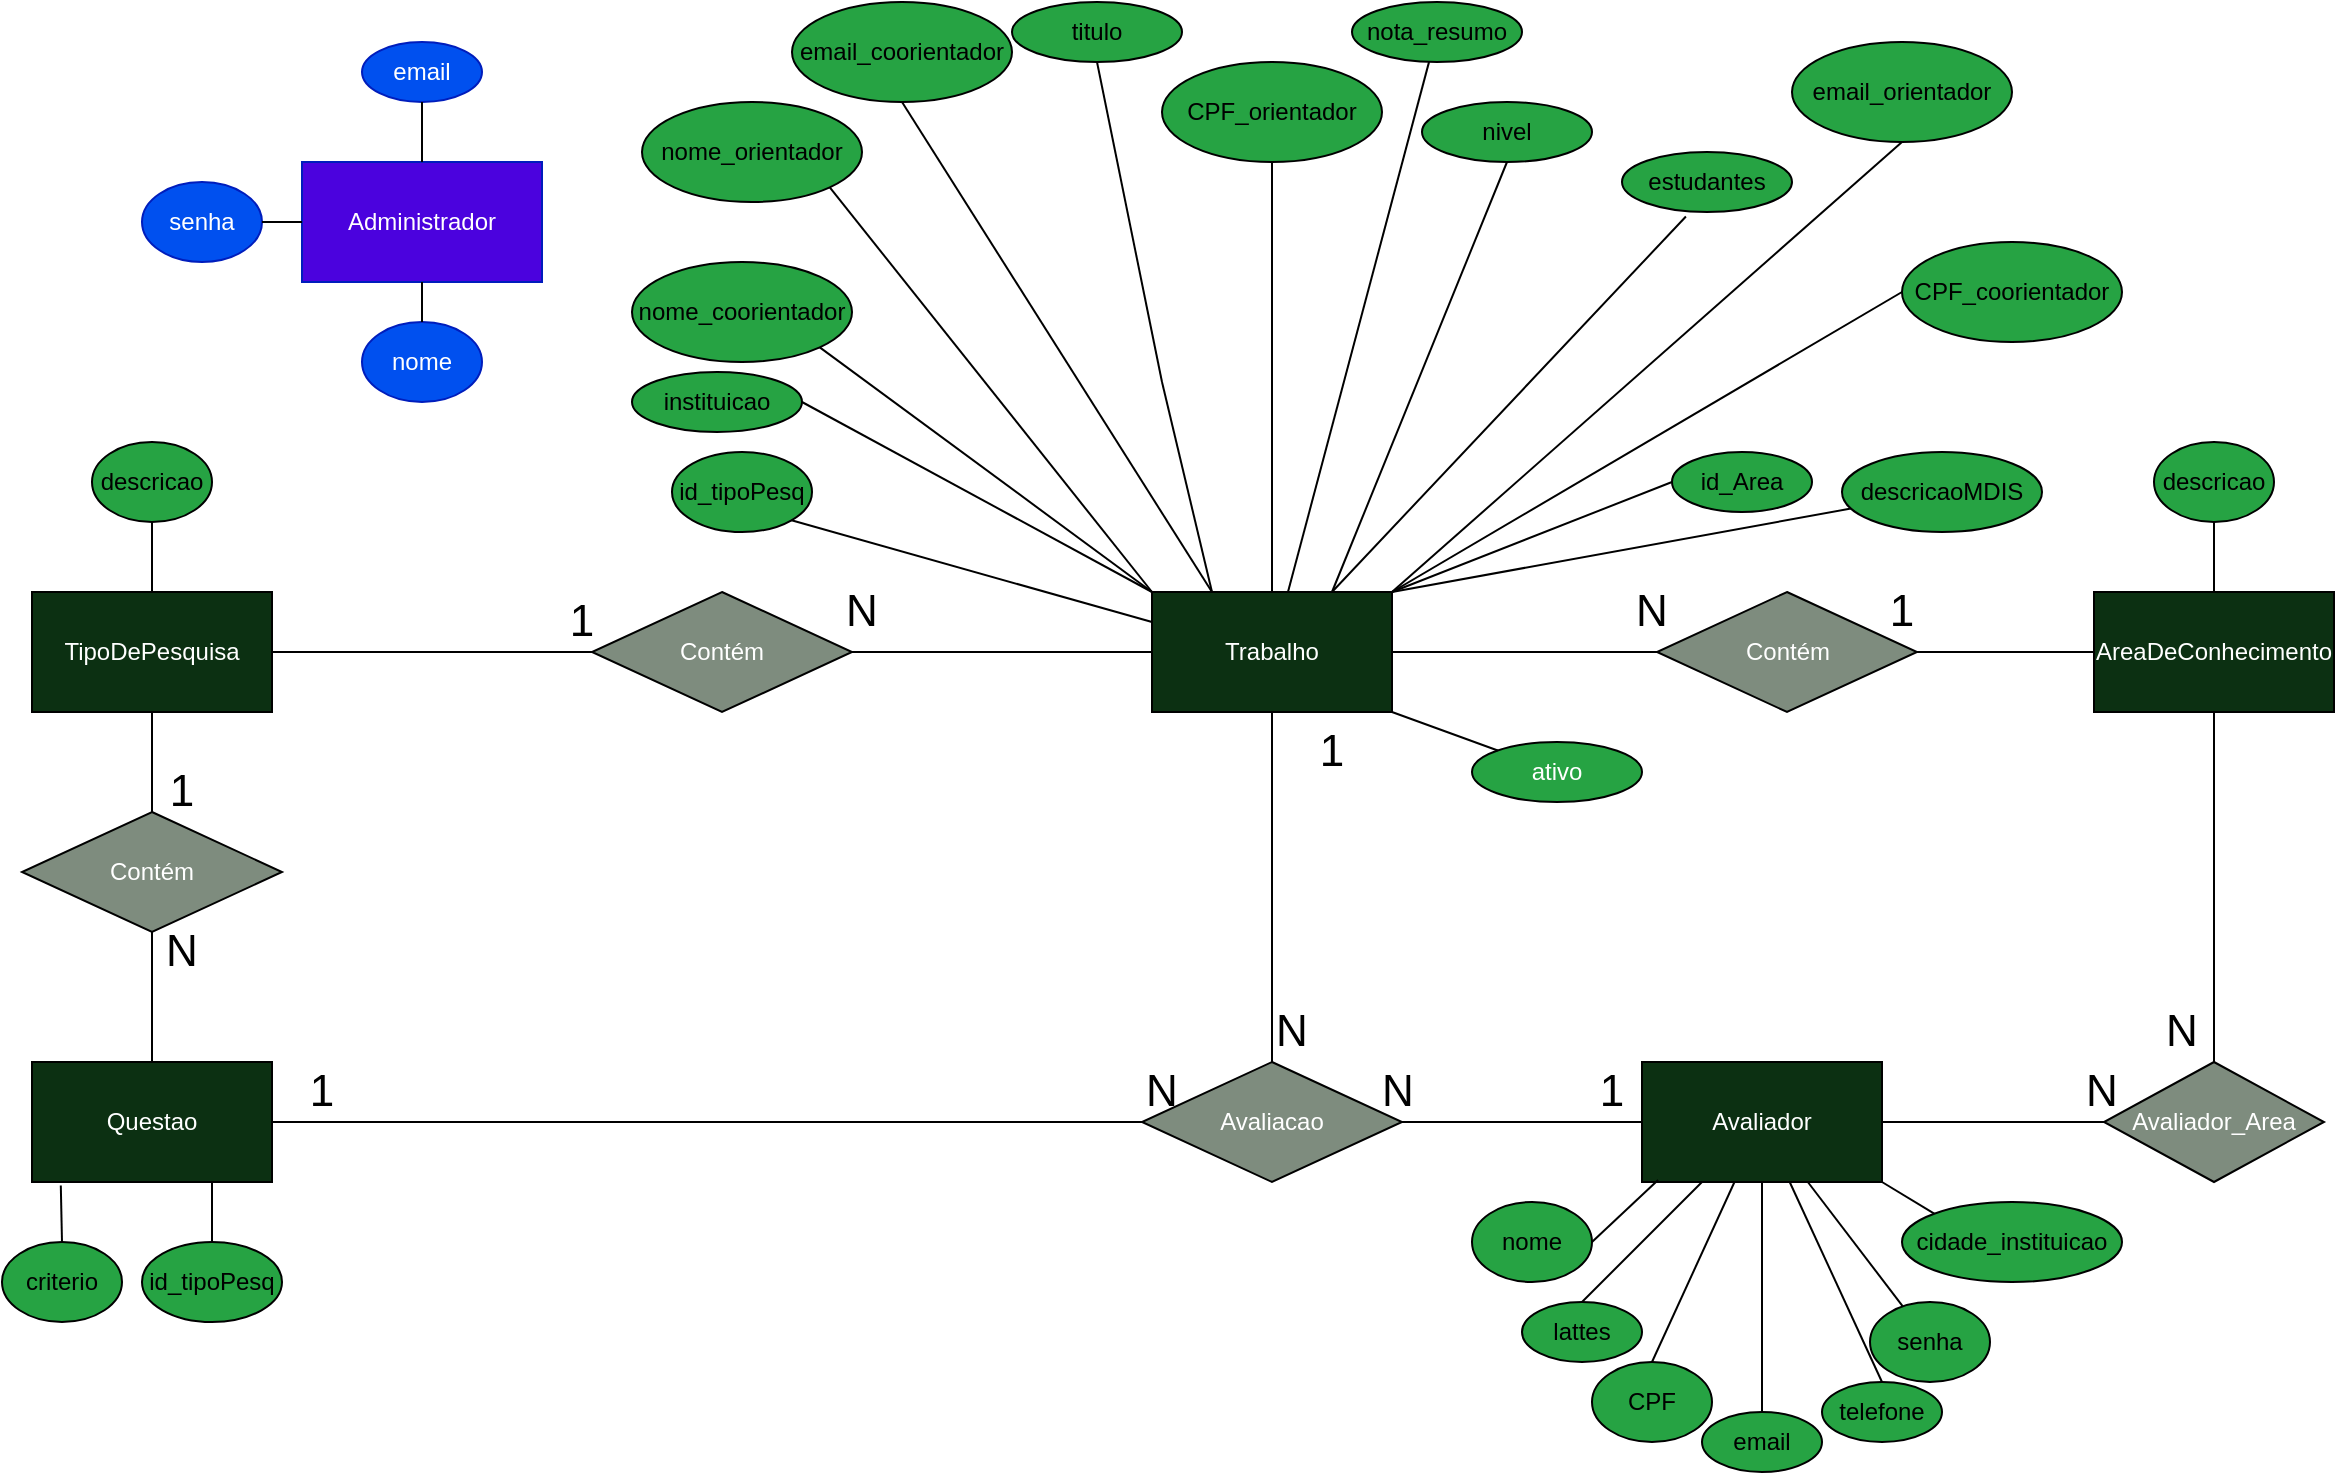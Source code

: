 <mxfile>
    <diagram id="l3r-Q1mw7pOWZn987oXi" name="Page-1">
        <mxGraphModel dx="1367" dy="1425" grid="1" gridSize="10" guides="1" tooltips="1" connect="1" arrows="1" fold="1" page="1" pageScale="1" pageWidth="827" pageHeight="1169" math="0" shadow="0">
            <root>
                <mxCell id="0"/>
                <mxCell id="1" parent="0"/>
                <mxCell id="3" value="Administrador" style="rounded=0;whiteSpace=wrap;html=1;fillColor=#4b02de;strokeColor=#001DBC;fontColor=#ffffff;fontStyle=0;" parent="1" vertex="1">
                    <mxGeometry x="-370" y="-210" width="120" height="60" as="geometry"/>
                </mxCell>
                <mxCell id="4" value="Avaliador&lt;span style=&quot;color: rgba(0, 0, 0, 0); font-family: monospace; font-size: 0px; text-align: start;&quot;&gt;%3CmxGraphModel%3E%3Croot%3E%3CmxCell%20id%3D%220%22%2F%3E%3CmxCell%20id%3D%221%22%20parent%3D%220%22%2F%3E%3CmxCell%20id%3D%222%22%20value%3D%22Administrador%22%20style%3D%22rounded%3D0%3BwhiteSpace%3Dwrap%3Bhtml%3D1%3B%22%20vertex%3D%221%22%20parent%3D%221%22%3E%3CmxGeometry%20x%3D%2290%22%20y%3D%22100%22%20width%3D%22120%22%20height%3D%2260%22%20as%3D%22geometry%22%2F%3E%3C%2FmxCell%3E%3C%2Froot%3E%3C%2FmxGraphModel%3E&lt;/span&gt;" style="rounded=0;whiteSpace=wrap;html=1;fillColor=#0C3012;strokeColor=#000000;fontColor=#FFFFFF;fontStyle=0;" parent="1" vertex="1">
                    <mxGeometry x="300" y="240" width="120" height="60" as="geometry"/>
                </mxCell>
                <mxCell id="6" value="TipoDePesquisa" style="rounded=0;whiteSpace=wrap;html=1;fillColor=#0c3012;strokeColor=#000000;fontColor=#FFFFFF;fontStyle=0;" parent="1" vertex="1">
                    <mxGeometry x="-505" y="5" width="120" height="60" as="geometry"/>
                </mxCell>
                <mxCell id="7" value="Trabalho" style="rounded=0;whiteSpace=wrap;html=1;fillColor=#0C3012;strokeColor=#000000;fontColor=#FFFFFF;fontStyle=0" parent="1" vertex="1">
                    <mxGeometry x="55" y="5" width="120" height="60" as="geometry"/>
                </mxCell>
                <mxCell id="8" value="AreaDeConhecimento" style="rounded=0;whiteSpace=wrap;html=1;fillColor=#0C3012;strokeColor=#000000;fontColor=#FFFFFF;fontStyle=0;" parent="1" vertex="1">
                    <mxGeometry x="526" y="5" width="120" height="60" as="geometry"/>
                </mxCell>
                <mxCell id="14" value="Avaliador_Area" style="rhombus;whiteSpace=wrap;html=1;fillColor=#7E8C7E;strokeColor=#000000;fontColor=#ffffff;" parent="1" vertex="1">
                    <mxGeometry x="531" y="240" width="110" height="60" as="geometry"/>
                </mxCell>
                <mxCell id="15" value="" style="endArrow=none;html=1;" parent="1" source="14" target="4" edge="1">
                    <mxGeometry width="50" height="50" relative="1" as="geometry">
                        <mxPoint x="561" y="520" as="sourcePoint"/>
                        <mxPoint x="611" y="470" as="targetPoint"/>
                    </mxGeometry>
                </mxCell>
                <mxCell id="16" value="" style="endArrow=none;html=1;exitX=0.5;exitY=0;exitDx=0;exitDy=0;entryX=0.5;entryY=1;entryDx=0;entryDy=0;" parent="1" source="14" target="8" edge="1">
                    <mxGeometry width="50" height="50" relative="1" as="geometry">
                        <mxPoint x="360" y="340" as="sourcePoint"/>
                        <mxPoint x="410" y="100" as="targetPoint"/>
                    </mxGeometry>
                </mxCell>
                <mxCell id="21" value="Avaliacao" style="rhombus;whiteSpace=wrap;html=1;fillColor=#7E8C7E;fontColor=#ffffff;strokeColor=#000000;" parent="1" vertex="1">
                    <mxGeometry x="50" y="240" width="130" height="60" as="geometry"/>
                </mxCell>
                <mxCell id="22" value="" style="endArrow=none;html=1;entryX=1;entryY=0.5;entryDx=0;entryDy=0;exitX=0;exitY=0.5;exitDx=0;exitDy=0;" parent="1" source="4" target="21" edge="1">
                    <mxGeometry width="50" height="50" relative="1" as="geometry">
                        <mxPoint x="360" y="230" as="sourcePoint"/>
                        <mxPoint x="410" y="180" as="targetPoint"/>
                    </mxGeometry>
                </mxCell>
                <mxCell id="23" value="" style="endArrow=none;html=1;entryX=0.5;entryY=1;entryDx=0;entryDy=0;exitX=0.5;exitY=0;exitDx=0;exitDy=0;" parent="1" source="21" target="7" edge="1">
                    <mxGeometry width="50" height="50" relative="1" as="geometry">
                        <mxPoint x="360" y="230" as="sourcePoint"/>
                        <mxPoint x="410" y="180" as="targetPoint"/>
                    </mxGeometry>
                </mxCell>
                <mxCell id="26" value="Questao" style="rounded=0;whiteSpace=wrap;html=1;fillColor=#851818;strokeColor=#000000;fontColor=#FFFFFF;fontStyle=0;" parent="1" vertex="1">
                    <mxGeometry x="-505" y="240" width="120" height="60" as="geometry"/>
                </mxCell>
                <mxCell id="39" value="nome" style="ellipse;whiteSpace=wrap;html=1;fillColor=#0050ef;fontColor=#ffffff;strokeColor=#001DBC;" parent="1" vertex="1">
                    <mxGeometry x="-340" y="-130" width="60" height="40" as="geometry"/>
                </mxCell>
                <mxCell id="40" value="email" style="ellipse;whiteSpace=wrap;html=1;fillColor=#0050ef;fontColor=#ffffff;strokeColor=#001DBC;" parent="1" vertex="1">
                    <mxGeometry x="-340" y="-270" width="60" height="30" as="geometry"/>
                </mxCell>
                <mxCell id="41" value="senha" style="ellipse;whiteSpace=wrap;html=1;fillColor=#0050ef;fontColor=#ffffff;strokeColor=#001DBC;" parent="1" vertex="1">
                    <mxGeometry x="-450" y="-200" width="60" height="40" as="geometry"/>
                </mxCell>
                <mxCell id="44" value="" style="endArrow=none;html=1;entryX=0;entryY=0.5;entryDx=0;entryDy=0;exitX=1;exitY=0.5;exitDx=0;exitDy=0;" parent="1" source="41" target="3" edge="1">
                    <mxGeometry width="50" height="50" relative="1" as="geometry">
                        <mxPoint x="-620" y="-360" as="sourcePoint"/>
                        <mxPoint x="-570" y="-410" as="targetPoint"/>
                    </mxGeometry>
                </mxCell>
                <mxCell id="46" value="" style="endArrow=none;html=1;entryX=0.5;entryY=0;entryDx=0;entryDy=0;exitX=0.5;exitY=1;exitDx=0;exitDy=0;" parent="1" source="3" target="39" edge="1">
                    <mxGeometry width="50" height="50" relative="1" as="geometry">
                        <mxPoint x="-380" y="-160" as="sourcePoint"/>
                        <mxPoint x="-350" y="-160" as="targetPoint"/>
                    </mxGeometry>
                </mxCell>
                <mxCell id="47" value="descricao" style="ellipse;whiteSpace=wrap;html=1;fillColor=#26A343;strokeColor=#000000;" parent="1" vertex="1">
                    <mxGeometry x="556" y="-70" width="60" height="40" as="geometry"/>
                </mxCell>
                <mxCell id="48" value="" style="endArrow=none;html=1;exitX=0.5;exitY=1;exitDx=0;exitDy=0;entryX=0.5;entryY=0;entryDx=0;entryDy=0;" parent="1" source="47" target="8" edge="1">
                    <mxGeometry width="50" height="50" relative="1" as="geometry">
                        <mxPoint x="565" y="-110" as="sourcePoint"/>
                        <mxPoint x="615" y="-160" as="targetPoint"/>
                    </mxGeometry>
                </mxCell>
                <mxCell id="55" value="criterio" style="ellipse;whiteSpace=wrap;html=1;fillColor=#26A343;strokeColor=#000000;" parent="1" vertex="1">
                    <mxGeometry x="-520" y="330" width="60" height="40" as="geometry"/>
                </mxCell>
                <mxCell id="56" value="" style="endArrow=none;html=1;entryX=0.12;entryY=1.029;entryDx=0;entryDy=0;exitX=0.5;exitY=0;exitDx=0;exitDy=0;entryPerimeter=0;" parent="1" source="55" target="183" edge="1">
                    <mxGeometry width="50" height="50" relative="1" as="geometry">
                        <mxPoint x="-350" y="402.5" as="sourcePoint"/>
                        <mxPoint x="-300" y="352.5" as="targetPoint"/>
                    </mxGeometry>
                </mxCell>
                <mxCell id="57" value="descricao" style="ellipse;whiteSpace=wrap;html=1;fillColor=#26A343;strokeColor=#000000;" parent="1" vertex="1">
                    <mxGeometry x="-475" y="-70" width="60" height="40" as="geometry"/>
                </mxCell>
                <mxCell id="58" value="" style="endArrow=none;html=1;entryX=0.5;entryY=0;entryDx=0;entryDy=0;exitX=0.5;exitY=1;exitDx=0;exitDy=0;" parent="1" source="57" target="6" edge="1">
                    <mxGeometry width="50" height="50" relative="1" as="geometry">
                        <mxPoint x="-440" y="255" as="sourcePoint"/>
                        <mxPoint x="-390" y="205" as="targetPoint"/>
                    </mxGeometry>
                </mxCell>
                <mxCell id="62" value="" style="endArrow=none;html=1;entryX=0;entryY=0.5;entryDx=0;entryDy=0;exitX=1;exitY=0.5;exitDx=0;exitDy=0;" parent="1" target="21" edge="1">
                    <mxGeometry width="50" height="50" relative="1" as="geometry">
                        <mxPoint x="5" y="270" as="sourcePoint"/>
                        <mxPoint x="55" y="262.5" as="targetPoint"/>
                    </mxGeometry>
                </mxCell>
                <mxCell id="67" value="id_tipoPesq" style="ellipse;whiteSpace=wrap;html=1;fillColor=#26A343;strokeColor=#000000;" parent="1" vertex="1">
                    <mxGeometry x="-450" y="330" width="70" height="40" as="geometry"/>
                </mxCell>
                <mxCell id="68" value="" style="endArrow=none;html=1;entryX=0.75;entryY=1;entryDx=0;entryDy=0;exitX=0.5;exitY=0;exitDx=0;exitDy=0;" parent="1" source="67" target="183" edge="1">
                    <mxGeometry width="50" height="50" relative="1" as="geometry">
                        <mxPoint x="-210" y="400" as="sourcePoint"/>
                        <mxPoint x="-160" y="350" as="targetPoint"/>
                    </mxGeometry>
                </mxCell>
                <mxCell id="69" value="" style="endArrow=none;html=1;entryX=0.5;entryY=1;entryDx=0;entryDy=0;exitX=0.5;exitY=0;exitDx=0;exitDy=0;startArrow=none;" parent="1" source="152" target="6" edge="1">
                    <mxGeometry width="50" height="50" relative="1" as="geometry">
                        <mxPoint x="-70" y="255" as="sourcePoint"/>
                        <mxPoint x="-20" y="205" as="targetPoint"/>
                    </mxGeometry>
                </mxCell>
                <mxCell id="71" value="" style="endArrow=none;html=1;entryX=0.5;entryY=1;entryDx=0;entryDy=0;exitX=0.5;exitY=0;exitDx=0;exitDy=0;" parent="1" source="3" target="40" edge="1">
                    <mxGeometry width="50" height="50" relative="1" as="geometry">
                        <mxPoint x="-460" y="-270" as="sourcePoint"/>
                        <mxPoint x="-410" y="-320" as="targetPoint"/>
                    </mxGeometry>
                </mxCell>
                <mxCell id="77" value="" style="endArrow=none;html=1;entryX=1;entryY=0.5;entryDx=0;entryDy=0;exitX=0;exitY=0.5;exitDx=0;exitDy=0;startArrow=none;" parent="1" source="164" target="7" edge="1">
                    <mxGeometry width="50" height="50" relative="1" as="geometry">
                        <mxPoint x="340" y="90" as="sourcePoint"/>
                        <mxPoint x="390" y="40" as="targetPoint"/>
                    </mxGeometry>
                </mxCell>
                <mxCell id="79" value="" style="endArrow=none;html=1;entryX=0;entryY=0.5;entryDx=0;entryDy=0;exitX=1;exitY=0;exitDx=0;exitDy=0;" parent="1" source="7" target="112" edge="1">
                    <mxGeometry width="50" height="50" relative="1" as="geometry">
                        <mxPoint x="340" y="90" as="sourcePoint"/>
                        <mxPoint x="265" y="-110" as="targetPoint"/>
                    </mxGeometry>
                </mxCell>
                <mxCell id="84" value="nome" style="ellipse;whiteSpace=wrap;html=1;fillColor=#26A343;strokeColor=#000000;" parent="1" vertex="1">
                    <mxGeometry x="215" y="310" width="60" height="40" as="geometry"/>
                </mxCell>
                <mxCell id="85" value="senha" style="ellipse;whiteSpace=wrap;html=1;fillColor=#26A343;strokeColor=#000000;" parent="1" vertex="1">
                    <mxGeometry x="414" y="360" width="60" height="40" as="geometry"/>
                </mxCell>
                <mxCell id="86" value="email" style="ellipse;whiteSpace=wrap;html=1;fillColor=#26A343;strokeColor=#000000;" parent="1" vertex="1">
                    <mxGeometry x="330" y="415" width="60" height="30" as="geometry"/>
                </mxCell>
                <mxCell id="87" value="CPF" style="ellipse;whiteSpace=wrap;html=1;fillColor=#26A343;strokeColor=#000000;" parent="1" vertex="1">
                    <mxGeometry x="275" y="390" width="60" height="40" as="geometry"/>
                </mxCell>
                <mxCell id="88" value="cidade_instituicao" style="ellipse;whiteSpace=wrap;html=1;fillColor=#26A343;strokeColor=#000000;" parent="1" vertex="1">
                    <mxGeometry x="430" y="310" width="110" height="40" as="geometry"/>
                </mxCell>
                <mxCell id="90" value="lattes" style="ellipse;whiteSpace=wrap;html=1;fillColor=#26A343;strokeColor=#000000;" parent="1" vertex="1">
                    <mxGeometry x="240" y="360" width="60" height="30" as="geometry"/>
                </mxCell>
                <mxCell id="91" value="telefone" style="ellipse;whiteSpace=wrap;html=1;fillColor=#26A343;strokeColor=#000000;" parent="1" vertex="1">
                    <mxGeometry x="390" y="400" width="60" height="30" as="geometry"/>
                </mxCell>
                <mxCell id="95" value="titulo" style="ellipse;whiteSpace=wrap;html=1;fillColor=#26A343;strokeColor=#000000;" parent="1" vertex="1">
                    <mxGeometry x="-15" y="-290" width="85" height="30" as="geometry"/>
                </mxCell>
                <mxCell id="97" value="" style="endArrow=none;html=1;entryX=0;entryY=0.5;entryDx=0;entryDy=0;exitX=1;exitY=0.5;exitDx=0;exitDy=0;startArrow=none;" parent="1" source="162" target="7" edge="1">
                    <mxGeometry width="50" height="50" relative="1" as="geometry">
                        <mxPoint x="20" y="90" as="sourcePoint"/>
                        <mxPoint x="70" y="40" as="targetPoint"/>
                    </mxGeometry>
                </mxCell>
                <mxCell id="98" value="id_tipoPesq" style="ellipse;whiteSpace=wrap;html=1;fillColor=#26A343;strokeColor=#000000;" parent="1" vertex="1">
                    <mxGeometry x="-185" y="-65" width="70" height="40" as="geometry"/>
                </mxCell>
                <mxCell id="100" value="" style="endArrow=none;html=1;entryX=0;entryY=0.25;entryDx=0;entryDy=0;exitX=1;exitY=1;exitDx=0;exitDy=0;" parent="1" source="98" target="7" edge="1">
                    <mxGeometry width="50" height="50" relative="1" as="geometry">
                        <mxPoint x="-120" y="70" as="sourcePoint"/>
                        <mxPoint x="-70" y="20" as="targetPoint"/>
                    </mxGeometry>
                </mxCell>
                <mxCell id="101" value="&lt;font color=&quot;#000000&quot;&gt;nome_coorientador&lt;/font&gt;" style="ellipse;whiteSpace=wrap;html=1;fillColor=#26A343;strokeColor=#000000;" parent="1" vertex="1">
                    <mxGeometry x="-205" y="-160" width="110" height="50" as="geometry"/>
                </mxCell>
                <mxCell id="102" value="email_coorientador" style="ellipse;whiteSpace=wrap;html=1;fillColor=#26A343;strokeColor=#000000;" parent="1" vertex="1">
                    <mxGeometry x="-125" y="-290" width="110" height="50" as="geometry"/>
                </mxCell>
                <mxCell id="103" value="CPF_coorientador" style="ellipse;whiteSpace=wrap;html=1;fillColor=#26A343;strokeColor=#000000;" parent="1" vertex="1">
                    <mxGeometry x="430" y="-170" width="110" height="50" as="geometry"/>
                </mxCell>
                <mxCell id="106" value="&lt;font color=&quot;#000000&quot;&gt;CPF_orientador&lt;/font&gt;" style="ellipse;whiteSpace=wrap;html=1;fillColor=#26a343;strokeColor=#000000;fontColor=#ffffff;" parent="1" vertex="1">
                    <mxGeometry x="60" y="-260" width="110" height="50" as="geometry"/>
                </mxCell>
                <mxCell id="108" value="nivel" style="ellipse;whiteSpace=wrap;html=1;fillColor=#26A343;strokeColor=#000000;" parent="1" vertex="1">
                    <mxGeometry x="190" y="-240" width="85" height="30" as="geometry"/>
                </mxCell>
                <mxCell id="110" value="email_orientador" style="ellipse;whiteSpace=wrap;html=1;fillColor=#26A343;strokeColor=#000000;" parent="1" vertex="1">
                    <mxGeometry x="375" y="-270" width="110" height="50" as="geometry"/>
                </mxCell>
                <mxCell id="111" value="descricaoMDIS" style="ellipse;whiteSpace=wrap;html=1;fillColor=#26A343;strokeColor=#000000;" parent="1" vertex="1">
                    <mxGeometry x="400" y="-65" width="100" height="40" as="geometry"/>
                </mxCell>
                <mxCell id="112" value="id_Area" style="ellipse;whiteSpace=wrap;html=1;fillColor=#26A343;strokeColor=#000000;" parent="1" vertex="1">
                    <mxGeometry x="315" y="-65" width="70" height="30" as="geometry"/>
                </mxCell>
                <mxCell id="113" value="estudantes" style="ellipse;whiteSpace=wrap;html=1;fillColor=#26A343;strokeColor=#000000;" parent="1" vertex="1">
                    <mxGeometry x="290" y="-215" width="85" height="30" as="geometry"/>
                </mxCell>
                <mxCell id="114" value="nome_orientador" style="ellipse;whiteSpace=wrap;html=1;gradientColor=none;fillColor=#26A343;strokeColor=#000000;" parent="1" vertex="1">
                    <mxGeometry x="-200" y="-240" width="110" height="50" as="geometry"/>
                </mxCell>
                <mxCell id="116" value="" style="endArrow=none;html=1;entryX=1;entryY=0;entryDx=0;entryDy=0;" parent="1" source="111" target="7" edge="1">
                    <mxGeometry width="50" height="50" relative="1" as="geometry">
                        <mxPoint x="380" y="-110" as="sourcePoint"/>
                        <mxPoint x="380" y="-160.0" as="targetPoint"/>
                    </mxGeometry>
                </mxCell>
                <mxCell id="121" value="" style="endArrow=none;html=1;entryX=0.25;entryY=0;entryDx=0;entryDy=0;exitX=0.5;exitY=1;exitDx=0;exitDy=0;" parent="1" source="102" target="7" edge="1">
                    <mxGeometry width="50" height="50" relative="1" as="geometry">
                        <mxPoint x="29.999" y="-145.858" as="sourcePoint"/>
                        <mxPoint x="95.25" y="-130" as="targetPoint"/>
                    </mxGeometry>
                </mxCell>
                <mxCell id="122" value="" style="endArrow=none;html=1;entryX=0.75;entryY=0;entryDx=0;entryDy=0;exitX=0.376;exitY=1.075;exitDx=0;exitDy=0;exitPerimeter=0;" parent="1" source="113" target="7" edge="1">
                    <mxGeometry width="50" height="50" relative="1" as="geometry">
                        <mxPoint x="140" y="-170" as="sourcePoint"/>
                        <mxPoint x="140" y="-70" as="targetPoint"/>
                    </mxGeometry>
                </mxCell>
                <mxCell id="123" value="" style="endArrow=none;html=1;entryX=1;entryY=0;entryDx=0;entryDy=0;exitX=0.5;exitY=1;exitDx=0;exitDy=0;" parent="1" source="110" target="7" edge="1">
                    <mxGeometry width="50" height="50" relative="1" as="geometry">
                        <mxPoint x="91" y="-206" as="sourcePoint"/>
                        <mxPoint x="126" y="-151" as="targetPoint"/>
                    </mxGeometry>
                </mxCell>
                <mxCell id="126" value="" style="endArrow=none;html=1;entryX=0;entryY=0;entryDx=0;entryDy=0;exitX=1;exitY=1;exitDx=0;exitDy=0;" parent="1" source="101" target="7" edge="1">
                    <mxGeometry width="50" height="50" relative="1" as="geometry">
                        <mxPoint x="-105" y="-320" as="sourcePoint"/>
                        <mxPoint x="-260" y="-120" as="targetPoint"/>
                    </mxGeometry>
                </mxCell>
                <mxCell id="127" value="" style="endArrow=none;html=1;fontFamily=Helvetica;fontSize=12;fontColor=default;entryX=0;entryY=0.5;entryDx=0;entryDy=0;exitX=1;exitY=0;exitDx=0;exitDy=0;" parent="1" source="7" target="103" edge="1">
                    <mxGeometry width="50" height="50" relative="1" as="geometry">
                        <mxPoint x="-60" y="50" as="sourcePoint"/>
                        <mxPoint x="-10" as="targetPoint"/>
                    </mxGeometry>
                </mxCell>
                <mxCell id="128" value="" style="endArrow=none;html=1;entryX=0;entryY=0;entryDx=0;entryDy=0;exitX=1;exitY=1;exitDx=0;exitDy=0;" parent="1" source="114" target="7" edge="1">
                    <mxGeometry width="50" height="50" relative="1" as="geometry">
                        <mxPoint x="-115" y="-270" as="sourcePoint"/>
                        <mxPoint x="70" y="-70" as="targetPoint"/>
                    </mxGeometry>
                </mxCell>
                <mxCell id="131" value="" style="endArrow=none;html=1;entryX=0.25;entryY=0;entryDx=0;entryDy=0;exitX=0.5;exitY=1;exitDx=0;exitDy=0;startArrow=none;" parent="1" target="7" edge="1">
                    <mxGeometry width="50" height="50" relative="1" as="geometry">
                        <mxPoint x="60" y="-100" as="sourcePoint"/>
                        <mxPoint x="70" y="-70" as="targetPoint"/>
                    </mxGeometry>
                </mxCell>
                <mxCell id="132" value="" style="endArrow=none;html=1;entryX=0.5;entryY=0;entryDx=0;entryDy=0;exitX=0.5;exitY=1;exitDx=0;exitDy=0;" parent="1" source="106" target="7" edge="1">
                    <mxGeometry width="50" height="50" relative="1" as="geometry">
                        <mxPoint x="-65" y="-240" as="sourcePoint"/>
                        <mxPoint x="80" y="-60" as="targetPoint"/>
                    </mxGeometry>
                </mxCell>
                <mxCell id="133" value="" style="endArrow=none;html=1;entryX=0.75;entryY=0;entryDx=0;entryDy=0;exitX=0.5;exitY=1;exitDx=0;exitDy=0;" parent="1" source="108" target="7" edge="1">
                    <mxGeometry width="50" height="50" relative="1" as="geometry">
                        <mxPoint x="145" y="-290" as="sourcePoint"/>
                        <mxPoint x="130" y="-70" as="targetPoint"/>
                    </mxGeometry>
                </mxCell>
                <mxCell id="136" value="" style="endArrow=none;html=1;entryX=1;entryY=0.5;entryDx=0;entryDy=0;exitX=0.067;exitY=0.983;exitDx=0;exitDy=0;exitPerimeter=0;" parent="1" source="4" target="84" edge="1">
                    <mxGeometry width="50" height="50" relative="1" as="geometry">
                        <mxPoint x="290" y="265" as="sourcePoint"/>
                        <mxPoint x="420" y="289" as="targetPoint"/>
                    </mxGeometry>
                </mxCell>
                <mxCell id="137" value="" style="endArrow=none;html=1;entryX=0.5;entryY=0;entryDx=0;entryDy=0;" parent="1" source="4" target="87" edge="1">
                    <mxGeometry width="50" height="50" relative="1" as="geometry">
                        <mxPoint x="290" y="265" as="sourcePoint"/>
                        <mxPoint x="210" y="305" as="targetPoint"/>
                    </mxGeometry>
                </mxCell>
                <mxCell id="138" value="" style="endArrow=none;html=1;entryX=0.5;entryY=0;entryDx=0;entryDy=0;exitX=0.25;exitY=1;exitDx=0;exitDy=0;" parent="1" source="4" target="90" edge="1">
                    <mxGeometry width="50" height="50" relative="1" as="geometry">
                        <mxPoint x="290" y="265" as="sourcePoint"/>
                        <mxPoint x="235.936" y="350.675" as="targetPoint"/>
                    </mxGeometry>
                </mxCell>
                <mxCell id="139" value="" style="endArrow=none;html=1;entryX=0;entryY=0;entryDx=0;entryDy=0;exitX=1;exitY=1;exitDx=0;exitDy=0;" parent="1" source="4" target="88" edge="1">
                    <mxGeometry width="50" height="50" relative="1" as="geometry">
                        <mxPoint x="410" y="265" as="sourcePoint"/>
                        <mxPoint x="275" y="405" as="targetPoint"/>
                    </mxGeometry>
                </mxCell>
                <mxCell id="140" value="" style="endArrow=none;html=1;" parent="1" source="4" target="85" edge="1">
                    <mxGeometry width="50" height="50" relative="1" as="geometry">
                        <mxPoint x="410" y="265" as="sourcePoint"/>
                        <mxPoint x="555.0" y="345" as="targetPoint"/>
                    </mxGeometry>
                </mxCell>
                <mxCell id="141" value="" style="endArrow=none;html=1;entryX=0.5;entryY=0;entryDx=0;entryDy=0;" parent="1" source="4" target="91" edge="1">
                    <mxGeometry width="50" height="50" relative="1" as="geometry">
                        <mxPoint x="410" y="265" as="sourcePoint"/>
                        <mxPoint x="540" y="405" as="targetPoint"/>
                    </mxGeometry>
                </mxCell>
                <mxCell id="142" value="" style="endArrow=none;html=1;entryX=0.5;entryY=0;entryDx=0;entryDy=0;exitX=0.5;exitY=1;exitDx=0;exitDy=0;" parent="1" source="4" target="86" edge="1">
                    <mxGeometry width="50" height="50" relative="1" as="geometry">
                        <mxPoint x="350" y="265" as="sourcePoint"/>
                        <mxPoint x="275" y="405" as="targetPoint"/>
                    </mxGeometry>
                </mxCell>
                <mxCell id="146" value="" style="endArrow=none;html=1;exitX=1;exitY=0.5;exitDx=0;exitDy=0;entryX=0.25;entryY=1;entryDx=0;entryDy=0;" parent="1" source="26" target="176" edge="1">
                    <mxGeometry width="50" height="50" relative="1" as="geometry">
                        <mxPoint x="-375" y="220" as="sourcePoint"/>
                        <mxPoint x="-310" y="270" as="targetPoint"/>
                    </mxGeometry>
                </mxCell>
                <mxCell id="148" value="&lt;span style=&quot;font-size: 22px;&quot;&gt;1&lt;/span&gt;" style="text;html=1;strokeColor=none;fillColor=none;align=center;verticalAlign=middle;whiteSpace=wrap;rounded=0;" parent="1" vertex="1">
                    <mxGeometry x="-390" y="240" width="60" height="30" as="geometry"/>
                </mxCell>
                <mxCell id="153" value="" style="endArrow=none;html=1;entryX=0.5;entryY=1;entryDx=0;entryDy=0;exitX=0.5;exitY=0;exitDx=0;exitDy=0;" parent="1" source="26" target="152" edge="1">
                    <mxGeometry width="50" height="50" relative="1" as="geometry">
                        <mxPoint x="-435" y="250" as="sourcePoint"/>
                        <mxPoint x="-435" y="220" as="targetPoint"/>
                    </mxGeometry>
                </mxCell>
                <mxCell id="152" value="Contém" style="rhombus;whiteSpace=wrap;html=1;fillColor=#7E8C7E;fontColor=#ffffff;strokeColor=#000000;" parent="1" vertex="1">
                    <mxGeometry x="-510" y="115" width="130" height="60" as="geometry"/>
                </mxCell>
                <mxCell id="155" value="&lt;span style=&quot;font-size: 22px;&quot;&gt;N&lt;/span&gt;" style="text;html=1;strokeColor=none;fillColor=none;align=center;verticalAlign=middle;whiteSpace=wrap;rounded=0;" parent="1" vertex="1">
                    <mxGeometry x="-460" y="170" width="60" height="30" as="geometry"/>
                </mxCell>
                <mxCell id="156" value="1" style="text;html=1;strokeColor=none;fillColor=none;align=center;verticalAlign=middle;whiteSpace=wrap;rounded=0;fontSize=22;" parent="1" vertex="1">
                    <mxGeometry x="-460" y="90" width="60" height="30" as="geometry"/>
                </mxCell>
                <mxCell id="163" value="" style="endArrow=none;html=1;entryX=0;entryY=0.5;entryDx=0;entryDy=0;exitX=1;exitY=0.5;exitDx=0;exitDy=0;" parent="1" source="6" target="162" edge="1">
                    <mxGeometry width="50" height="50" relative="1" as="geometry">
                        <mxPoint x="-385" y="35" as="sourcePoint"/>
                        <mxPoint x="55" y="35" as="targetPoint"/>
                    </mxGeometry>
                </mxCell>
                <mxCell id="162" value="Contém" style="rhombus;whiteSpace=wrap;html=1;fillColor=#7E8C7E;fontColor=#ffffff;strokeColor=#000000;" parent="1" vertex="1">
                    <mxGeometry x="-225" y="5" width="130" height="60" as="geometry"/>
                </mxCell>
                <mxCell id="165" value="" style="endArrow=none;html=1;entryX=1;entryY=0.5;entryDx=0;entryDy=0;exitX=0;exitY=0.5;exitDx=0;exitDy=0;" parent="1" source="8" target="164" edge="1">
                    <mxGeometry width="50" height="50" relative="1" as="geometry">
                        <mxPoint x="526" y="40" as="sourcePoint"/>
                        <mxPoint x="175" y="35" as="targetPoint"/>
                    </mxGeometry>
                </mxCell>
                <mxCell id="164" value="Contém" style="rhombus;whiteSpace=wrap;html=1;fillColor=#7E8C7E;fontColor=#ffffff;strokeColor=#000000;" parent="1" vertex="1">
                    <mxGeometry x="307.5" y="5" width="130" height="60" as="geometry"/>
                </mxCell>
                <mxCell id="166" value="1" style="text;html=1;strokeColor=none;fillColor=none;align=center;verticalAlign=middle;whiteSpace=wrap;rounded=0;fontSize=22;" parent="1" vertex="1">
                    <mxGeometry x="-260" y="5" width="60" height="30" as="geometry"/>
                </mxCell>
                <mxCell id="167" value="&lt;span style=&quot;font-size: 22px;&quot;&gt;N&lt;/span&gt;" style="text;html=1;strokeColor=none;fillColor=none;align=center;verticalAlign=middle;whiteSpace=wrap;rounded=0;" parent="1" vertex="1">
                    <mxGeometry x="-120" width="60" height="30" as="geometry"/>
                </mxCell>
                <mxCell id="169" value="1" style="text;html=1;strokeColor=none;fillColor=none;align=center;verticalAlign=middle;whiteSpace=wrap;rounded=0;fontSize=22;" parent="1" vertex="1">
                    <mxGeometry x="400" width="60" height="30" as="geometry"/>
                </mxCell>
                <mxCell id="170" value="&lt;span style=&quot;font-size: 22px;&quot;&gt;N&lt;/span&gt;" style="text;html=1;strokeColor=none;fillColor=none;align=center;verticalAlign=middle;whiteSpace=wrap;rounded=0;" parent="1" vertex="1">
                    <mxGeometry x="275" width="60" height="30" as="geometry"/>
                </mxCell>
                <mxCell id="171" value="&lt;span style=&quot;font-size: 22px;&quot;&gt;N&lt;/span&gt;" style="text;html=1;strokeColor=none;fillColor=none;align=center;verticalAlign=middle;whiteSpace=wrap;rounded=0;" parent="1" vertex="1">
                    <mxGeometry x="540" y="210" width="60" height="30" as="geometry"/>
                </mxCell>
                <mxCell id="172" value="&lt;span style=&quot;font-size: 22px;&quot;&gt;N&lt;/span&gt;" style="text;html=1;strokeColor=none;fillColor=none;align=center;verticalAlign=middle;whiteSpace=wrap;rounded=0;" parent="1" vertex="1">
                    <mxGeometry x="500" y="240" width="60" height="30" as="geometry"/>
                </mxCell>
                <mxCell id="173" value="&lt;span style=&quot;font-size: 22px;&quot;&gt;N&lt;/span&gt;" style="text;html=1;strokeColor=none;fillColor=none;align=center;verticalAlign=middle;whiteSpace=wrap;rounded=0;" parent="1" vertex="1">
                    <mxGeometry x="95" y="210" width="60" height="30" as="geometry"/>
                </mxCell>
                <mxCell id="174" value="&lt;span style=&quot;font-size: 22px;&quot;&gt;N&lt;/span&gt;" style="text;html=1;strokeColor=none;fillColor=none;align=center;verticalAlign=middle;whiteSpace=wrap;rounded=0;" parent="1" vertex="1">
                    <mxGeometry x="147.5" y="240" width="60" height="30" as="geometry"/>
                </mxCell>
                <mxCell id="176" value="N" style="text;html=1;strokeColor=none;fillColor=none;align=center;verticalAlign=middle;whiteSpace=wrap;rounded=0;fontSize=22;" parent="1" vertex="1">
                    <mxGeometry x="30" y="240" width="60" height="30" as="geometry"/>
                </mxCell>
                <mxCell id="182" value="TipoDePesquisa" style="rounded=0;whiteSpace=wrap;html=1;fillColor=#0C3012;strokeColor=#000000;fontColor=#FFFFFF;fontStyle=0;" parent="1" vertex="1">
                    <mxGeometry x="-505" y="5" width="120" height="60" as="geometry"/>
                </mxCell>
                <mxCell id="183" value="Questao" style="rounded=0;whiteSpace=wrap;html=1;fillColor=#0C3012;strokeColor=#000000;fontColor=#FFFFFF;fontStyle=0;" parent="1" vertex="1">
                    <mxGeometry x="-505" y="240" width="120" height="60" as="geometry"/>
                </mxCell>
                <mxCell id="184" value="&lt;span style=&quot;font-size: 22px;&quot;&gt;1&lt;/span&gt;" style="text;html=1;strokeColor=none;fillColor=none;align=center;verticalAlign=middle;whiteSpace=wrap;rounded=0;" parent="1" vertex="1">
                    <mxGeometry x="115" y="70" width="60" height="30" as="geometry"/>
                </mxCell>
                <mxCell id="185" value="&lt;span style=&quot;font-size: 22px;&quot;&gt;1&lt;/span&gt;" style="text;html=1;strokeColor=none;fillColor=none;align=center;verticalAlign=middle;whiteSpace=wrap;rounded=0;" parent="1" vertex="1">
                    <mxGeometry x="255" y="240" width="60" height="30" as="geometry"/>
                </mxCell>
                <mxCell id="190" value="&lt;font color=&quot;#000000&quot;&gt;nota_resumo&lt;/font&gt;" style="ellipse;whiteSpace=wrap;html=1;fillColor=#26a343;strokeColor=#000000;fontColor=#ffffff;" vertex="1" parent="1">
                    <mxGeometry x="155" y="-290" width="85" height="30" as="geometry"/>
                </mxCell>
                <mxCell id="192" value="" style="endArrow=none;html=1;" edge="1" parent="1" source="190" target="7">
                    <mxGeometry width="50" height="50" relative="1" as="geometry">
                        <mxPoint x="242.5" y="-200" as="sourcePoint"/>
                        <mxPoint x="130" as="targetPoint"/>
                    </mxGeometry>
                </mxCell>
                <mxCell id="193" value="&lt;font color=&quot;#000000&quot;&gt;instituicao&lt;/font&gt;" style="ellipse;whiteSpace=wrap;html=1;fillColor=#26a343;strokeColor=#000000;fontColor=#ffffff;" vertex="1" parent="1">
                    <mxGeometry x="-205" y="-105" width="85" height="30" as="geometry"/>
                </mxCell>
                <mxCell id="194" value="" style="endArrow=none;html=1;entryX=0;entryY=0;entryDx=0;entryDy=0;exitX=1;exitY=0.5;exitDx=0;exitDy=0;" edge="1" parent="1" source="193" target="7">
                    <mxGeometry width="50" height="50" relative="1" as="geometry">
                        <mxPoint x="37.5" y="-250" as="sourcePoint"/>
                        <mxPoint x="95" y="15" as="targetPoint"/>
                    </mxGeometry>
                </mxCell>
                <mxCell id="196" value="" style="endArrow=none;html=1;exitX=0.5;exitY=1;exitDx=0;exitDy=0;" edge="1" parent="1" source="95">
                    <mxGeometry width="50" height="50" relative="1" as="geometry">
                        <mxPoint x="27.5" y="-260" as="sourcePoint"/>
                        <mxPoint x="60" y="-100" as="targetPoint"/>
                    </mxGeometry>
                </mxCell>
                <mxCell id="197" value="ativo" style="ellipse;whiteSpace=wrap;html=1;fillColor=#26a343;strokeColor=#000000;fontColor=#ffffff;" vertex="1" parent="1">
                    <mxGeometry x="215" y="80" width="85" height="30" as="geometry"/>
                </mxCell>
                <mxCell id="198" value="" style="endArrow=none;html=1;entryX=1;entryY=1;entryDx=0;entryDy=0;" edge="1" parent="1" source="197" target="7">
                    <mxGeometry width="50" height="50" relative="1" as="geometry">
                        <mxPoint x="-115.251" y="-20.858" as="sourcePoint"/>
                        <mxPoint x="65" y="30" as="targetPoint"/>
                    </mxGeometry>
                </mxCell>
            </root>
        </mxGraphModel>
    </diagram>
</mxfile>